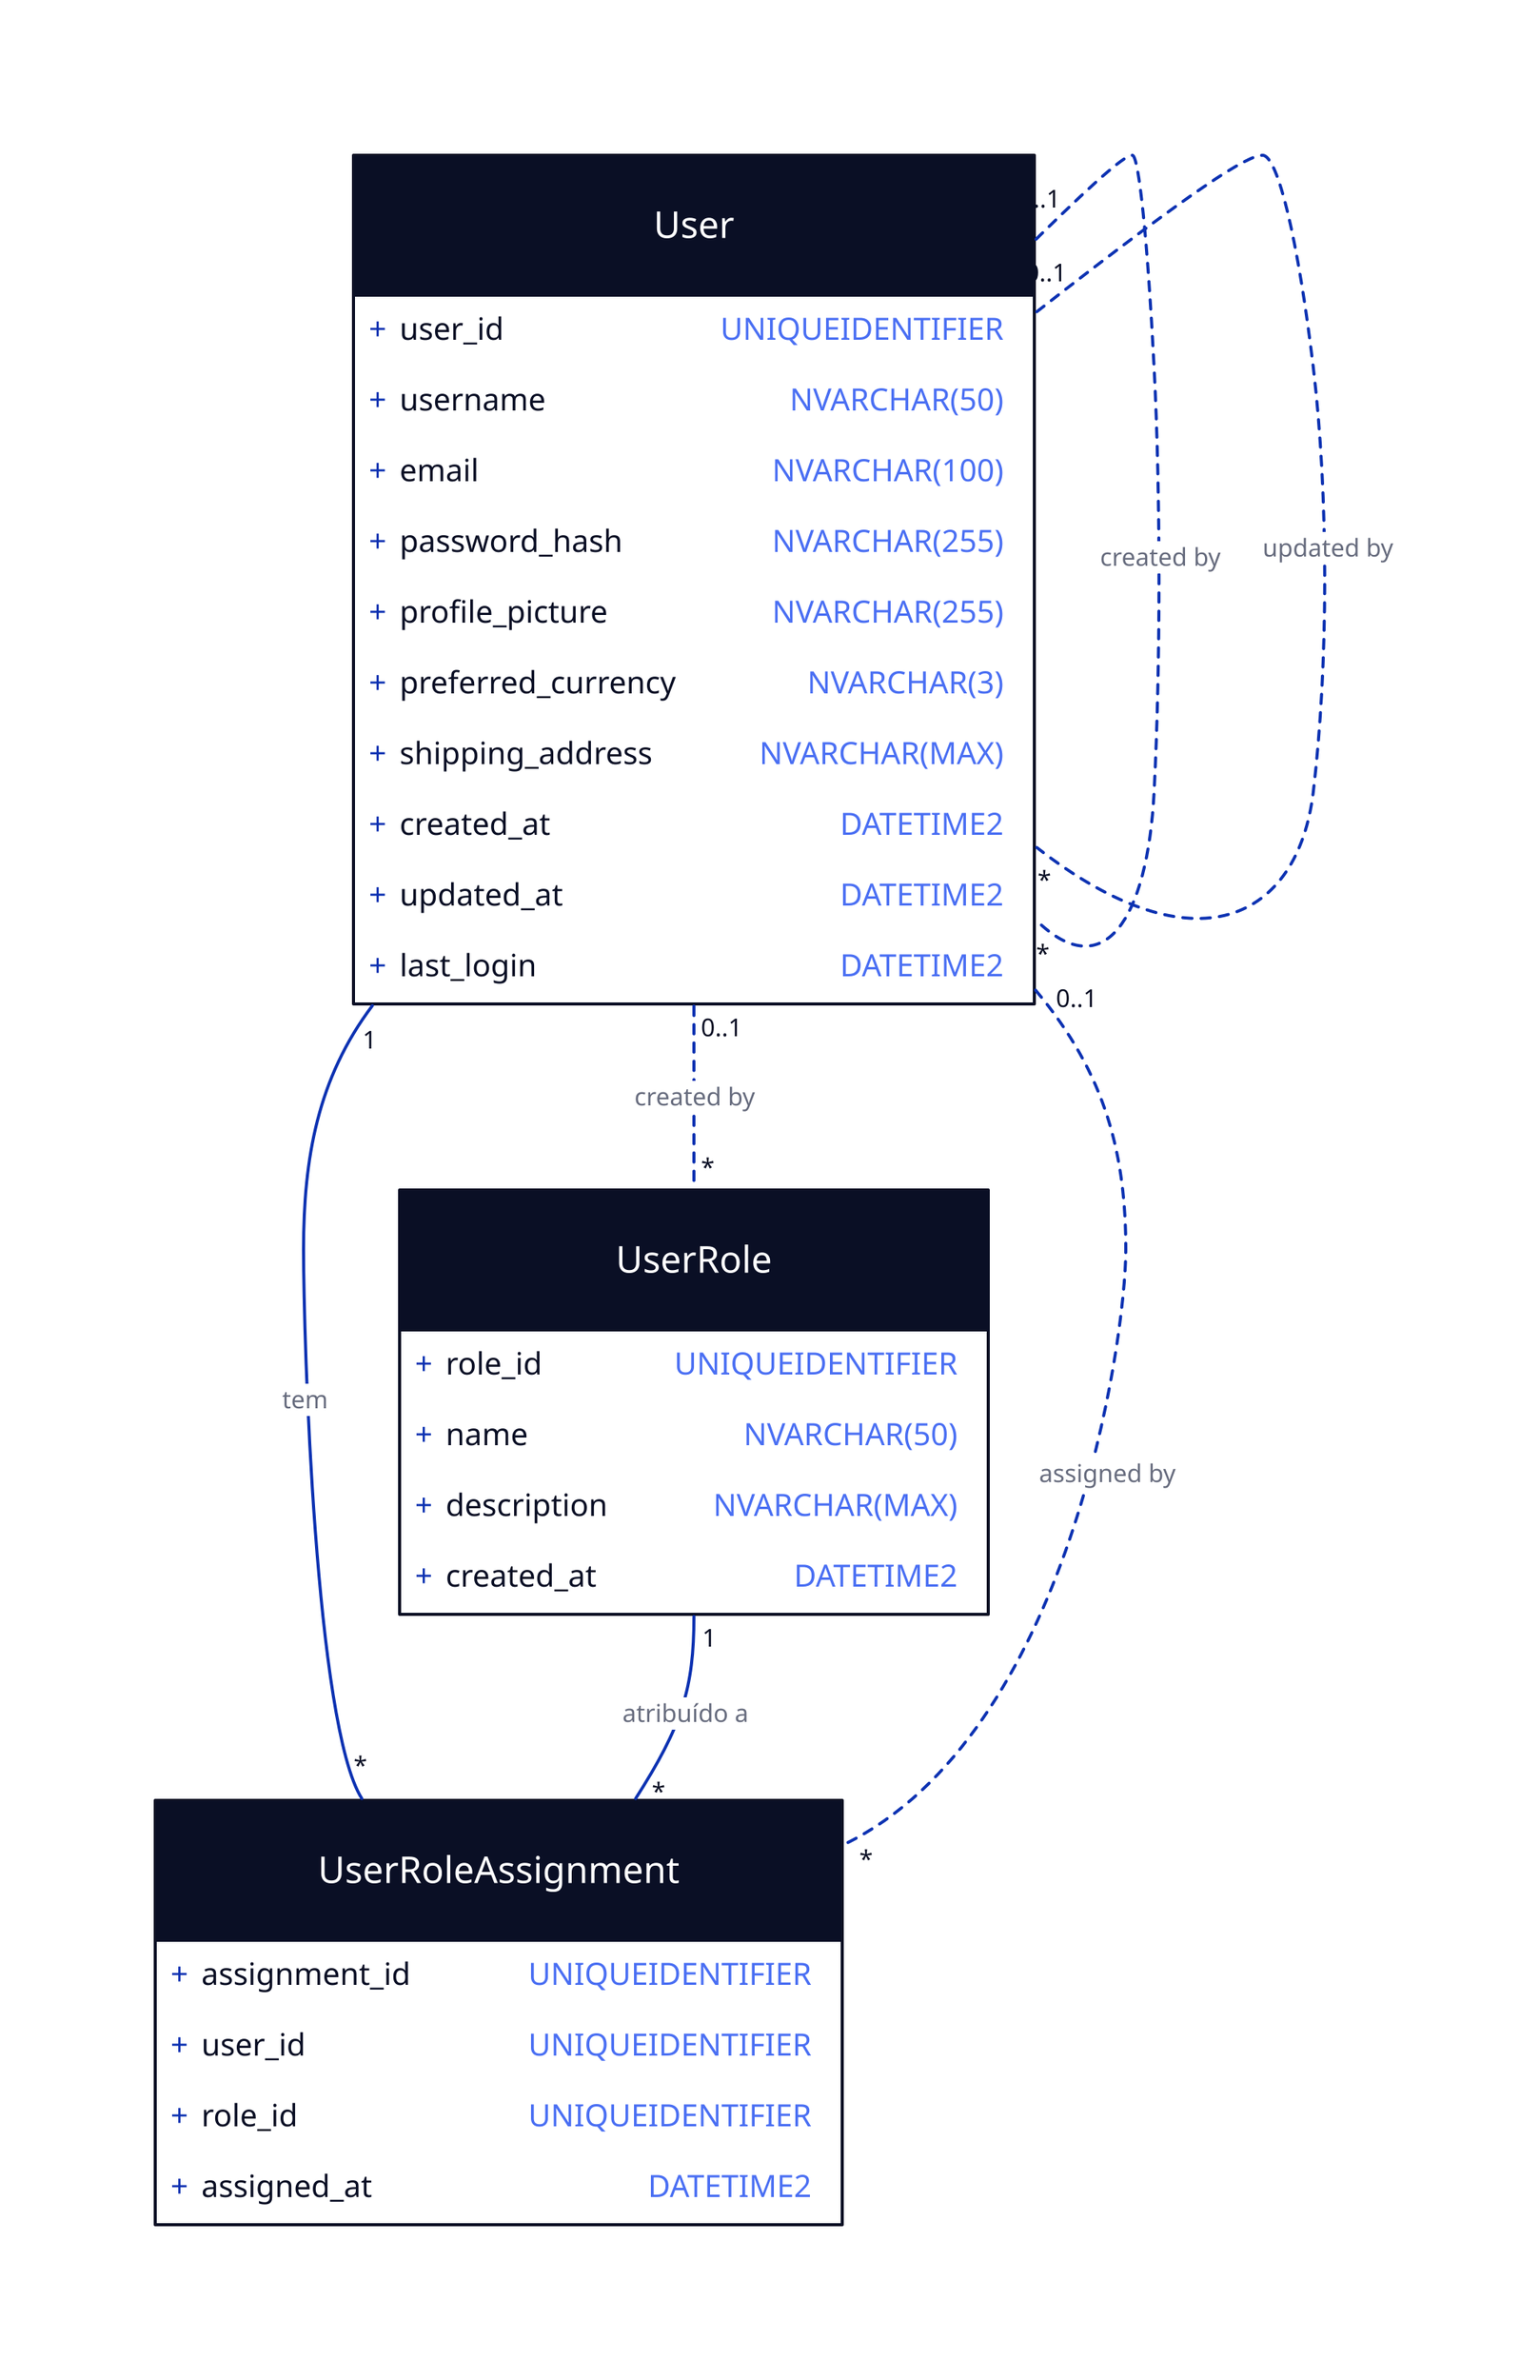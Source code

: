 User: {
  shape: class
  +user_id: UNIQUEIDENTIFIER
  +username: NVARCHAR(50)
  +email: NVARCHAR(100)
  +password_hash: NVARCHAR(255)
  +profile_picture: NVARCHAR(255)
  +preferred_currency: NVARCHAR(3)
  +shipping_address: NVARCHAR(MAX)
  +created_at: DATETIME2
  +updated_at: DATETIME2
  +last_login: DATETIME2
}

UserRole: {
  shape: class
  +role_id: UNIQUEIDENTIFIER
  +name: NVARCHAR(50)
  +description: NVARCHAR(MAX)
  +created_at: DATETIME2
}

UserRoleAssignment: {
  shape: class
  +assignment_id: UNIQUEIDENTIFIER
  +user_id: UNIQUEIDENTIFIER
  +role_id: UNIQUEIDENTIFIER
  +assigned_at: DATETIME2
}

User -- UserRoleAssignment: tem {
  source-arrowhead: 1
  target-arrowhead: *
}

UserRole -- UserRoleAssignment: atribuído a {
  source-arrowhead: 1
  target-arrowhead: *
}

User -- User: created by {
  source-arrowhead: 0..1
  target-arrowhead: *
  style.stroke-dash: 3
}

User -- User: updated by {
  source-arrowhead: 0..1
  target-arrowhead: *
  style.stroke-dash: 3
}

User -- UserRole: created by {
  source-arrowhead: 0..1
  target-arrowhead: *
  style.stroke-dash: 3
}

User -- UserRoleAssignment: assigned by {
  source-arrowhead: 0..1
  target-arrowhead: *
  style.stroke-dash: 3
}
